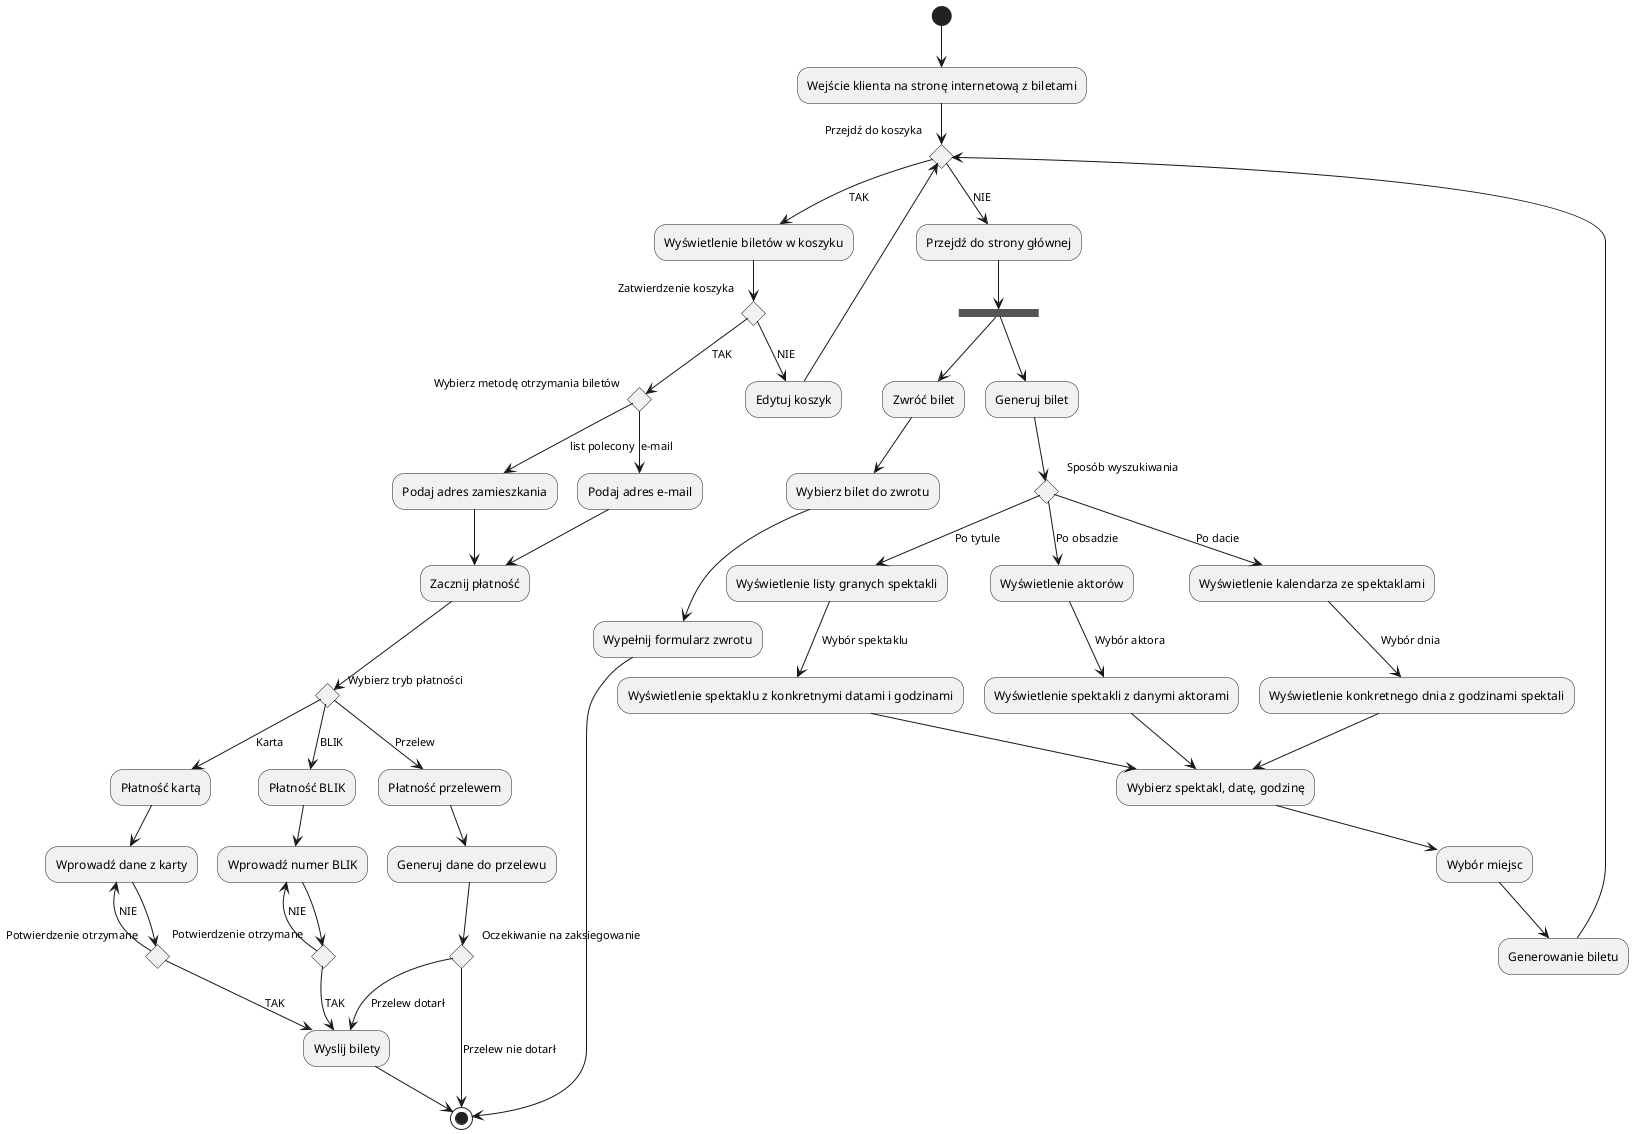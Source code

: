 @startuml ActivityDiagram

(*) --> "Wejście klienta na stronę internetową z biletami"
if "Przejdź do koszyka" as if1 then 
  --> [TAK] "Wyświetlenie biletów w koszyku"
  --> if "Zatwierdzenie koszyka" as if2 then
    --> [TAK] if "Wybierz metodę otrzymania biletów" as if5 then
      --> [e-mail] "Podaj adres e-mail"
      --> "Zacznij płatność"
    else
      --> [list polecony] "Podaj adres zamieszkania"
      --> "Zacznij płatność"
    endif
    --> if "Wybierz tryb płatności" as if3 then
      --> [Karta] "Płatność kartą"
      --> "Wprowadź dane z karty"
      --> if "Potwierdzenie otrzymane" as if8 then
        --> [TAK] "Wyslij bilety"
        else
        --> [NIE] "Wprowadź dane z karty"
      endif
      else 
      --> [Przelew] "Płatność przelewem"
      --> "Generuj dane do przelewu"
      --> if "Oczekiwanie na zaksiegowanie" as if7 then
        --> [Przelew dotarł] "Wyslij bilety"
      else
        --> [Przelew nie dotarł] (*)
      endif
      else
      --> [BLIK] "Płatność BLIK"
      --> "Wprowadź numer BLIK"
      
      --> if "Potwierdzenie otrzymane" as if4 then
        --> [TAK] "Wyslij bilety"
        --> (*)
        else
        --> [NIE] "Wprowadź numer BLIK"
      endif
    endif
  
  else 
    --> [NIE] "Edytuj koszyk"
    --> if1
  endif
  


else 
  --> [NIE] "Przejdź do strony głównej"
  --> === B1 ===
  === B1 === --> "Generuj bilet"
  --> if "Sposób wyszukiwania" as if6 then 
    --> [Po dacie] "Wyświetlenie kalendarza ze spektaklami"
    --> [Wybór dnia] "Wyświetlenie konkretnego dnia z godzinami spektali"
    --> "Wybierz spektakl, datę, godzinę"
  else
    --> [Po tytule] "Wyświetlenie listy granych spektakli"
    --> [Wybór spektaklu] "Wyświetlenie spektaklu z konkretnymi datami i godzinami"
    --> "Wybierz spektakl, datę, godzinę"
  else
    --> [Po obsadzie] "Wyświetlenie aktorów"
    --> [Wybór aktora] "Wyświetlenie spektakli z danymi aktorami"
    --> "Wybierz spektakl, datę, godzinę"
  endif


  --> "Wybór miejsc"
  --> "Generowanie biletu"
  --> if1

  === B1 === --> "Zwróć bilet"
  --> "Wybierz bilet do zwrotu"
  --> "Wypełnij formularz zwrotu"
  --> (*)
endif

@enduml